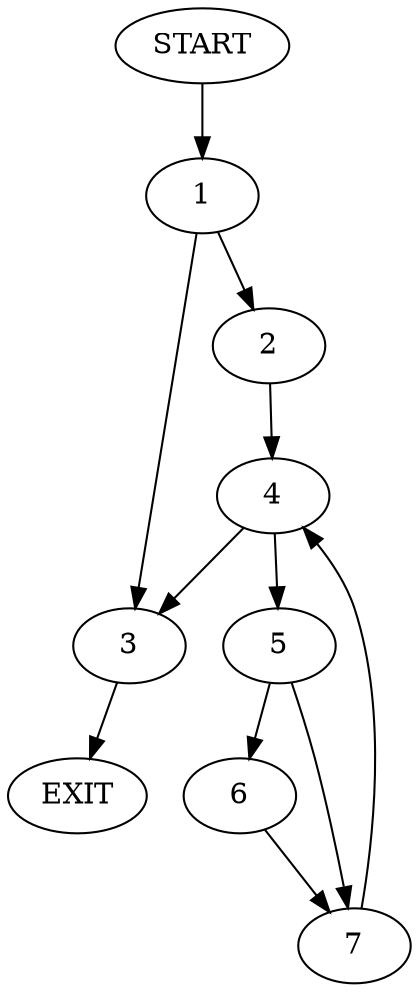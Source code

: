 digraph {
0 [label="START"];
1;
2;
3;
4;
5;
6;
7;
8 [label="EXIT"];
0 -> 1;
1 -> 2;
1 -> 3;
3 -> 8;
2 -> 4;
4 -> 5;
4 -> 3;
5 -> 6;
5 -> 7;
6 -> 7;
7 -> 4;
}